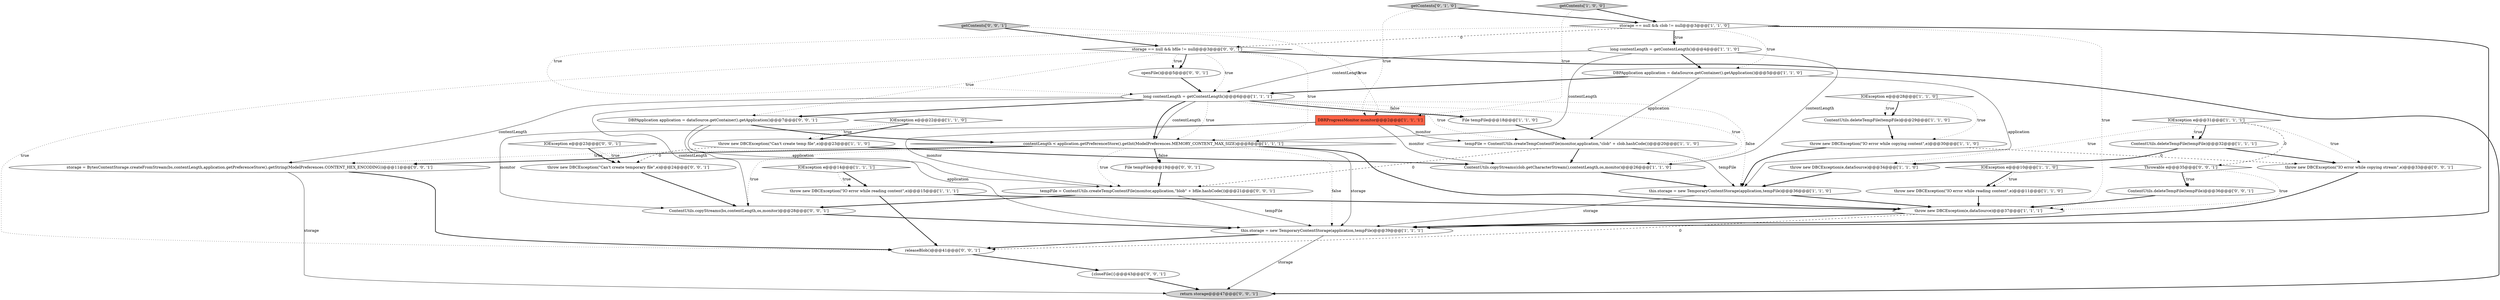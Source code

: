 digraph {
41 [style = filled, label = "Throwable e@@@35@@@['0', '0', '1']", fillcolor = white, shape = diamond image = "AAA0AAABBB3BBB"];
38 [style = filled, label = "return storage@@@47@@@['0', '0', '1']", fillcolor = lightgray, shape = ellipse image = "AAA0AAABBB3BBB"];
13 [style = filled, label = "getContents['1', '0', '0']", fillcolor = lightgray, shape = diamond image = "AAA0AAABBB1BBB"];
8 [style = filled, label = "IOException e@@@28@@@['1', '1', '0']", fillcolor = white, shape = diamond image = "AAA0AAABBB1BBB"];
28 [style = filled, label = "getContents['0', '0', '1']", fillcolor = lightgray, shape = diamond image = "AAA0AAABBB3BBB"];
1 [style = filled, label = "contentLength < application.getPreferenceStore().getInt(ModelPreferences.MEMORY_CONTENT_MAX_SIZE)@@@8@@@['1', '1', '1']", fillcolor = white, shape = diamond image = "AAA0AAABBB1BBB"];
7 [style = filled, label = "throw new DBCException(e,dataSource)@@@34@@@['1', '1', '0']", fillcolor = white, shape = ellipse image = "AAA0AAABBB1BBB"];
5 [style = filled, label = "DBPApplication application = dataSource.getContainer().getApplication()@@@5@@@['1', '1', '0']", fillcolor = white, shape = ellipse image = "AAA0AAABBB1BBB"];
12 [style = filled, label = "throw new DBCException(\"IO error while copying content\",e)@@@30@@@['1', '1', '0']", fillcolor = white, shape = ellipse image = "AAA0AAABBB1BBB"];
33 [style = filled, label = "throw new DBCException(\"IO error while copying stream\",e)@@@33@@@['0', '0', '1']", fillcolor = white, shape = ellipse image = "AAA0AAABBB3BBB"];
0 [style = filled, label = "long contentLength = getContentLength()@@@4@@@['1', '1', '0']", fillcolor = white, shape = ellipse image = "AAA0AAABBB1BBB"];
10 [style = filled, label = "ContentUtils.copyStreams(clob.getCharacterStream(),contentLength,os,monitor)@@@26@@@['1', '1', '0']", fillcolor = white, shape = ellipse image = "AAA0AAABBB1BBB"];
14 [style = filled, label = "IOException e@@@14@@@['1', '1', '1']", fillcolor = white, shape = diamond image = "AAA0AAABBB1BBB"];
16 [style = filled, label = "throw new DBCException(\"Can't create temp file\",e)@@@23@@@['1', '1', '0']", fillcolor = white, shape = ellipse image = "AAA0AAABBB1BBB"];
11 [style = filled, label = "DBRProgressMonitor monitor@@@2@@@['1', '1', '1']", fillcolor = tomato, shape = box image = "AAA0AAABBB1BBB"];
30 [style = filled, label = "storage == null && bfile != null@@@3@@@['0', '0', '1']", fillcolor = white, shape = diamond image = "AAA0AAABBB3BBB"];
34 [style = filled, label = "releaseBlob()@@@41@@@['0', '0', '1']", fillcolor = white, shape = ellipse image = "AAA0AAABBB3BBB"];
26 [style = filled, label = "DBPApplication application = dataSource.getContainer().getApplication()@@@7@@@['0', '0', '1']", fillcolor = white, shape = ellipse image = "AAA0AAABBB3BBB"];
4 [style = filled, label = "ContentUtils.deleteTempFile(tempFile)@@@29@@@['1', '1', '0']", fillcolor = white, shape = ellipse image = "AAA0AAABBB1BBB"];
27 [style = filled, label = "ContentUtils.copyStreams(bs,contentLength,os,monitor)@@@28@@@['0', '0', '1']", fillcolor = white, shape = ellipse image = "AAA0AAABBB3BBB"];
22 [style = filled, label = "File tempFile@@@18@@@['1', '1', '0']", fillcolor = white, shape = ellipse image = "AAA0AAABBB1BBB"];
32 [style = filled, label = "tempFile = ContentUtils.createTempContentFile(monitor,application,\"blob\" + bfile.hashCode())@@@21@@@['0', '0', '1']", fillcolor = white, shape = ellipse image = "AAA0AAABBB3BBB"];
24 [style = filled, label = "IOException e@@@10@@@['1', '1', '0']", fillcolor = white, shape = diamond image = "AAA0AAABBB1BBB"];
15 [style = filled, label = "this.storage = new TemporaryContentStorage(application,tempFile)@@@36@@@['1', '1', '0']", fillcolor = white, shape = ellipse image = "AAA0AAABBB1BBB"];
21 [style = filled, label = "throw new DBCException(\"IO error while reading content\",e)@@@15@@@['1', '1', '1']", fillcolor = white, shape = ellipse image = "AAA0AAABBB1BBB"];
25 [style = filled, label = "getContents['0', '1', '0']", fillcolor = lightgray, shape = diamond image = "AAA0AAABBB2BBB"];
36 [style = filled, label = "openFile()@@@5@@@['0', '0', '1']", fillcolor = white, shape = ellipse image = "AAA0AAABBB3BBB"];
18 [style = filled, label = "tempFile = ContentUtils.createTempContentFile(monitor,application,\"clob\" + clob.hashCode())@@@20@@@['1', '1', '0']", fillcolor = white, shape = ellipse image = "AAA0AAABBB1BBB"];
3 [style = filled, label = "storage == null && clob != null@@@3@@@['1', '1', '0']", fillcolor = white, shape = diamond image = "AAA0AAABBB1BBB"];
37 [style = filled, label = "ContentUtils.deleteTempFile(tempFile)@@@36@@@['0', '0', '1']", fillcolor = white, shape = ellipse image = "AAA0AAABBB3BBB"];
31 [style = filled, label = "{closeFile()}@@@43@@@['0', '0', '1']", fillcolor = white, shape = ellipse image = "AAA0AAABBB3BBB"];
20 [style = filled, label = "this.storage = new TemporaryContentStorage(application,tempFile)@@@39@@@['1', '1', '1']", fillcolor = white, shape = ellipse image = "AAA0AAABBB1BBB"];
40 [style = filled, label = "throw new DBCException(\"Can't create temporary file\",e)@@@24@@@['0', '0', '1']", fillcolor = white, shape = ellipse image = "AAA0AAABBB3BBB"];
29 [style = filled, label = "storage = BytesContentStorage.createFromStream(bs,contentLength,application.getPreferenceStore().getString(ModelPreferences.CONTENT_HEX_ENCODING))@@@11@@@['0', '0', '1']", fillcolor = white, shape = ellipse image = "AAA0AAABBB3BBB"];
17 [style = filled, label = "throw new DBCException(\"IO error while reading content\",e)@@@11@@@['1', '1', '0']", fillcolor = white, shape = ellipse image = "AAA0AAABBB1BBB"];
23 [style = filled, label = "ContentUtils.deleteTempFile(tempFile)@@@32@@@['1', '1', '1']", fillcolor = white, shape = ellipse image = "AAA0AAABBB1BBB"];
2 [style = filled, label = "IOException e@@@31@@@['1', '1', '1']", fillcolor = white, shape = diamond image = "AAA0AAABBB1BBB"];
39 [style = filled, label = "File tempFile@@@19@@@['0', '0', '1']", fillcolor = white, shape = ellipse image = "AAA0AAABBB3BBB"];
6 [style = filled, label = "long contentLength = getContentLength()@@@6@@@['1', '1', '1']", fillcolor = white, shape = ellipse image = "AAA0AAABBB1BBB"];
19 [style = filled, label = "throw new DBCException(e,dataSource)@@@37@@@['1', '1', '1']", fillcolor = white, shape = ellipse image = "AAA0AAABBB1BBB"];
9 [style = filled, label = "IOException e@@@22@@@['1', '1', '0']", fillcolor = white, shape = diamond image = "AAA0AAABBB1BBB"];
35 [style = filled, label = "IOException e@@@23@@@['0', '0', '1']", fillcolor = white, shape = diamond image = "AAA0AAABBB3BBB"];
29->38 [style = solid, label="storage"];
25->3 [style = bold, label=""];
1->27 [style = dotted, label="true"];
25->11 [style = dotted, label="true"];
20->38 [style = solid, label="storage"];
6->1 [style = solid, label="contentLength"];
30->38 [style = bold, label=""];
39->32 [style = bold, label=""];
6->22 [style = bold, label=""];
26->20 [style = solid, label="application"];
37->19 [style = bold, label=""];
6->10 [style = dotted, label="true"];
3->6 [style = dotted, label="true"];
11->18 [style = solid, label="monitor"];
30->34 [style = dotted, label="true"];
10->15 [style = bold, label=""];
6->22 [style = dotted, label="false"];
15->20 [style = solid, label="storage"];
5->6 [style = bold, label=""];
2->7 [style = dotted, label="true"];
28->30 [style = bold, label=""];
18->15 [style = solid, label="tempFile"];
35->40 [style = bold, label=""];
6->29 [style = solid, label="contentLength"];
1->29 [style = dotted, label="true"];
14->21 [style = bold, label=""];
11->32 [style = solid, label="monitor"];
36->6 [style = bold, label=""];
9->16 [style = bold, label=""];
1->29 [style = bold, label=""];
23->33 [style = bold, label=""];
15->19 [style = bold, label=""];
33->20 [style = bold, label=""];
27->20 [style = bold, label=""];
30->1 [style = dotted, label="true"];
1->39 [style = bold, label=""];
26->1 [style = bold, label=""];
30->26 [style = dotted, label="true"];
4->12 [style = bold, label=""];
21->34 [style = bold, label=""];
41->19 [style = dotted, label="true"];
30->36 [style = bold, label=""];
1->20 [style = solid, label="storage"];
1->32 [style = dotted, label="true"];
18->32 [style = dashed, label="0"];
2->23 [style = dotted, label="true"];
12->33 [style = dashed, label="0"];
41->37 [style = bold, label=""];
6->26 [style = bold, label=""];
3->19 [style = dotted, label="true"];
17->19 [style = bold, label=""];
13->11 [style = dotted, label="true"];
24->17 [style = bold, label=""];
6->1 [style = dotted, label="true"];
32->27 [style = bold, label=""];
3->30 [style = dashed, label="0"];
0->6 [style = solid, label="contentLength"];
1->20 [style = dotted, label="false"];
1->39 [style = dotted, label="false"];
6->15 [style = dotted, label="false"];
6->27 [style = solid, label="contentLength"];
40->27 [style = bold, label=""];
16->10 [style = bold, label=""];
5->15 [style = solid, label="application"];
26->32 [style = solid, label="application"];
5->18 [style = solid, label="application"];
21->19 [style = bold, label=""];
28->11 [style = dotted, label="true"];
30->6 [style = dotted, label="true"];
41->37 [style = dotted, label="true"];
35->40 [style = dotted, label="true"];
34->31 [style = bold, label=""];
22->18 [style = bold, label=""];
6->18 [style = dotted, label="true"];
9->16 [style = dotted, label="true"];
13->3 [style = bold, label=""];
2->41 [style = dashed, label="0"];
7->15 [style = bold, label=""];
0->10 [style = solid, label="contentLength"];
32->20 [style = solid, label="tempFile"];
6->1 [style = bold, label=""];
31->38 [style = bold, label=""];
30->36 [style = dotted, label="true"];
20->34 [style = bold, label=""];
19->34 [style = dashed, label="0"];
8->4 [style = bold, label=""];
2->33 [style = dotted, label="true"];
12->15 [style = bold, label=""];
19->20 [style = bold, label=""];
16->40 [style = dashed, label="0"];
3->20 [style = bold, label=""];
3->0 [style = dotted, label="true"];
29->34 [style = bold, label=""];
14->21 [style = dotted, label="true"];
3->0 [style = bold, label=""];
11->10 [style = solid, label="monitor"];
18->10 [style = bold, label=""];
23->7 [style = bold, label=""];
1->19 [style = bold, label=""];
0->5 [style = bold, label=""];
11->27 [style = solid, label="monitor"];
3->5 [style = dotted, label="true"];
24->17 [style = dotted, label="true"];
8->4 [style = dotted, label="true"];
0->1 [style = solid, label="contentLength"];
2->23 [style = bold, label=""];
8->12 [style = dotted, label="true"];
}
